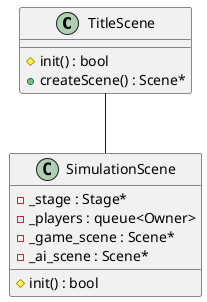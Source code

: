 @startuml

class TitleScene {
	#init() : bool
	+createScene() : Scene*
}

class SimulationScene {
	-_stage : Stage*
	-_players : queue<Owner>
	-_game_scene : Scene*
	-_ai_scene : Scene*
	#init() : bool
}

TitleScene -- SimulationScene

@enduml
